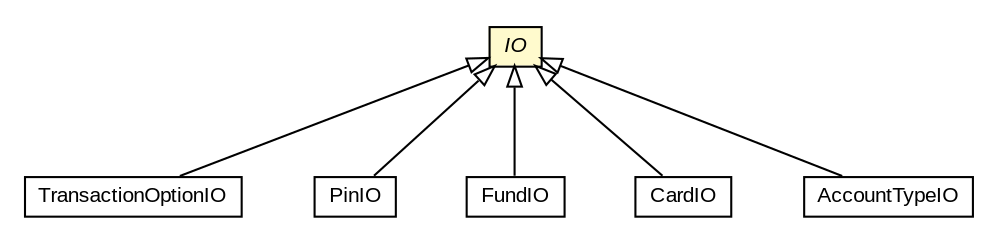 #!/usr/local/bin/dot
#
# Class diagram 
# Generated by UMLGraph version R5_6 (http://www.umlgraph.org/)
#

digraph G {
	edge [fontname="arial",fontsize=10,labelfontname="arial",labelfontsize=10];
	node [fontname="arial",fontsize=10,shape=plaintext];
	nodesep=0.25;
	ranksep=0.5;
	// java_oo.atm.learn.TransactionOptionIO
	c2123 [label=<<table title="java_oo.atm.learn.TransactionOptionIO" border="0" cellborder="1" cellspacing="0" cellpadding="2" port="p" href="./TransactionOptionIO.html">
		<tr><td><table border="0" cellspacing="0" cellpadding="1">
<tr><td align="center" balign="center"> TransactionOptionIO </td></tr>
		</table></td></tr>
		</table>>, URL="./TransactionOptionIO.html", fontname="arial", fontcolor="black", fontsize=10.0];
	// java_oo.atm.learn.PinIO
	c2125 [label=<<table title="java_oo.atm.learn.PinIO" border="0" cellborder="1" cellspacing="0" cellpadding="2" port="p" href="./PinIO.html">
		<tr><td><table border="0" cellspacing="0" cellpadding="1">
<tr><td align="center" balign="center"> PinIO </td></tr>
		</table></td></tr>
		</table>>, URL="./PinIO.html", fontname="arial", fontcolor="black", fontsize=10.0];
	// java_oo.atm.learn.IO
	c2128 [label=<<table title="java_oo.atm.learn.IO" border="0" cellborder="1" cellspacing="0" cellpadding="2" port="p" bgcolor="lemonChiffon" href="./IO.html">
		<tr><td><table border="0" cellspacing="0" cellpadding="1">
<tr><td align="center" balign="center"><font face="arial italic"> IO </font></td></tr>
		</table></td></tr>
		</table>>, URL="./IO.html", fontname="arial", fontcolor="black", fontsize=10.0];
	// java_oo.atm.learn.FundIO
	c2129 [label=<<table title="java_oo.atm.learn.FundIO" border="0" cellborder="1" cellspacing="0" cellpadding="2" port="p" href="./FundIO.html">
		<tr><td><table border="0" cellspacing="0" cellpadding="1">
<tr><td align="center" balign="center"> FundIO </td></tr>
		</table></td></tr>
		</table>>, URL="./FundIO.html", fontname="arial", fontcolor="black", fontsize=10.0];
	// java_oo.atm.learn.CardIO
	c2130 [label=<<table title="java_oo.atm.learn.CardIO" border="0" cellborder="1" cellspacing="0" cellpadding="2" port="p" href="./CardIO.html">
		<tr><td><table border="0" cellspacing="0" cellpadding="1">
<tr><td align="center" balign="center"> CardIO </td></tr>
		</table></td></tr>
		</table>>, URL="./CardIO.html", fontname="arial", fontcolor="black", fontsize=10.0];
	// java_oo.atm.learn.AccountTypeIO
	c2135 [label=<<table title="java_oo.atm.learn.AccountTypeIO" border="0" cellborder="1" cellspacing="0" cellpadding="2" port="p" href="./AccountTypeIO.html">
		<tr><td><table border="0" cellspacing="0" cellpadding="1">
<tr><td align="center" balign="center"> AccountTypeIO </td></tr>
		</table></td></tr>
		</table>>, URL="./AccountTypeIO.html", fontname="arial", fontcolor="black", fontsize=10.0];
	//java_oo.atm.learn.TransactionOptionIO extends java_oo.atm.learn.IO
	c2128:p -> c2123:p [dir=back,arrowtail=empty];
	//java_oo.atm.learn.PinIO extends java_oo.atm.learn.IO
	c2128:p -> c2125:p [dir=back,arrowtail=empty];
	//java_oo.atm.learn.FundIO extends java_oo.atm.learn.IO
	c2128:p -> c2129:p [dir=back,arrowtail=empty];
	//java_oo.atm.learn.CardIO extends java_oo.atm.learn.IO
	c2128:p -> c2130:p [dir=back,arrowtail=empty];
	//java_oo.atm.learn.AccountTypeIO extends java_oo.atm.learn.IO
	c2128:p -> c2135:p [dir=back,arrowtail=empty];
}

